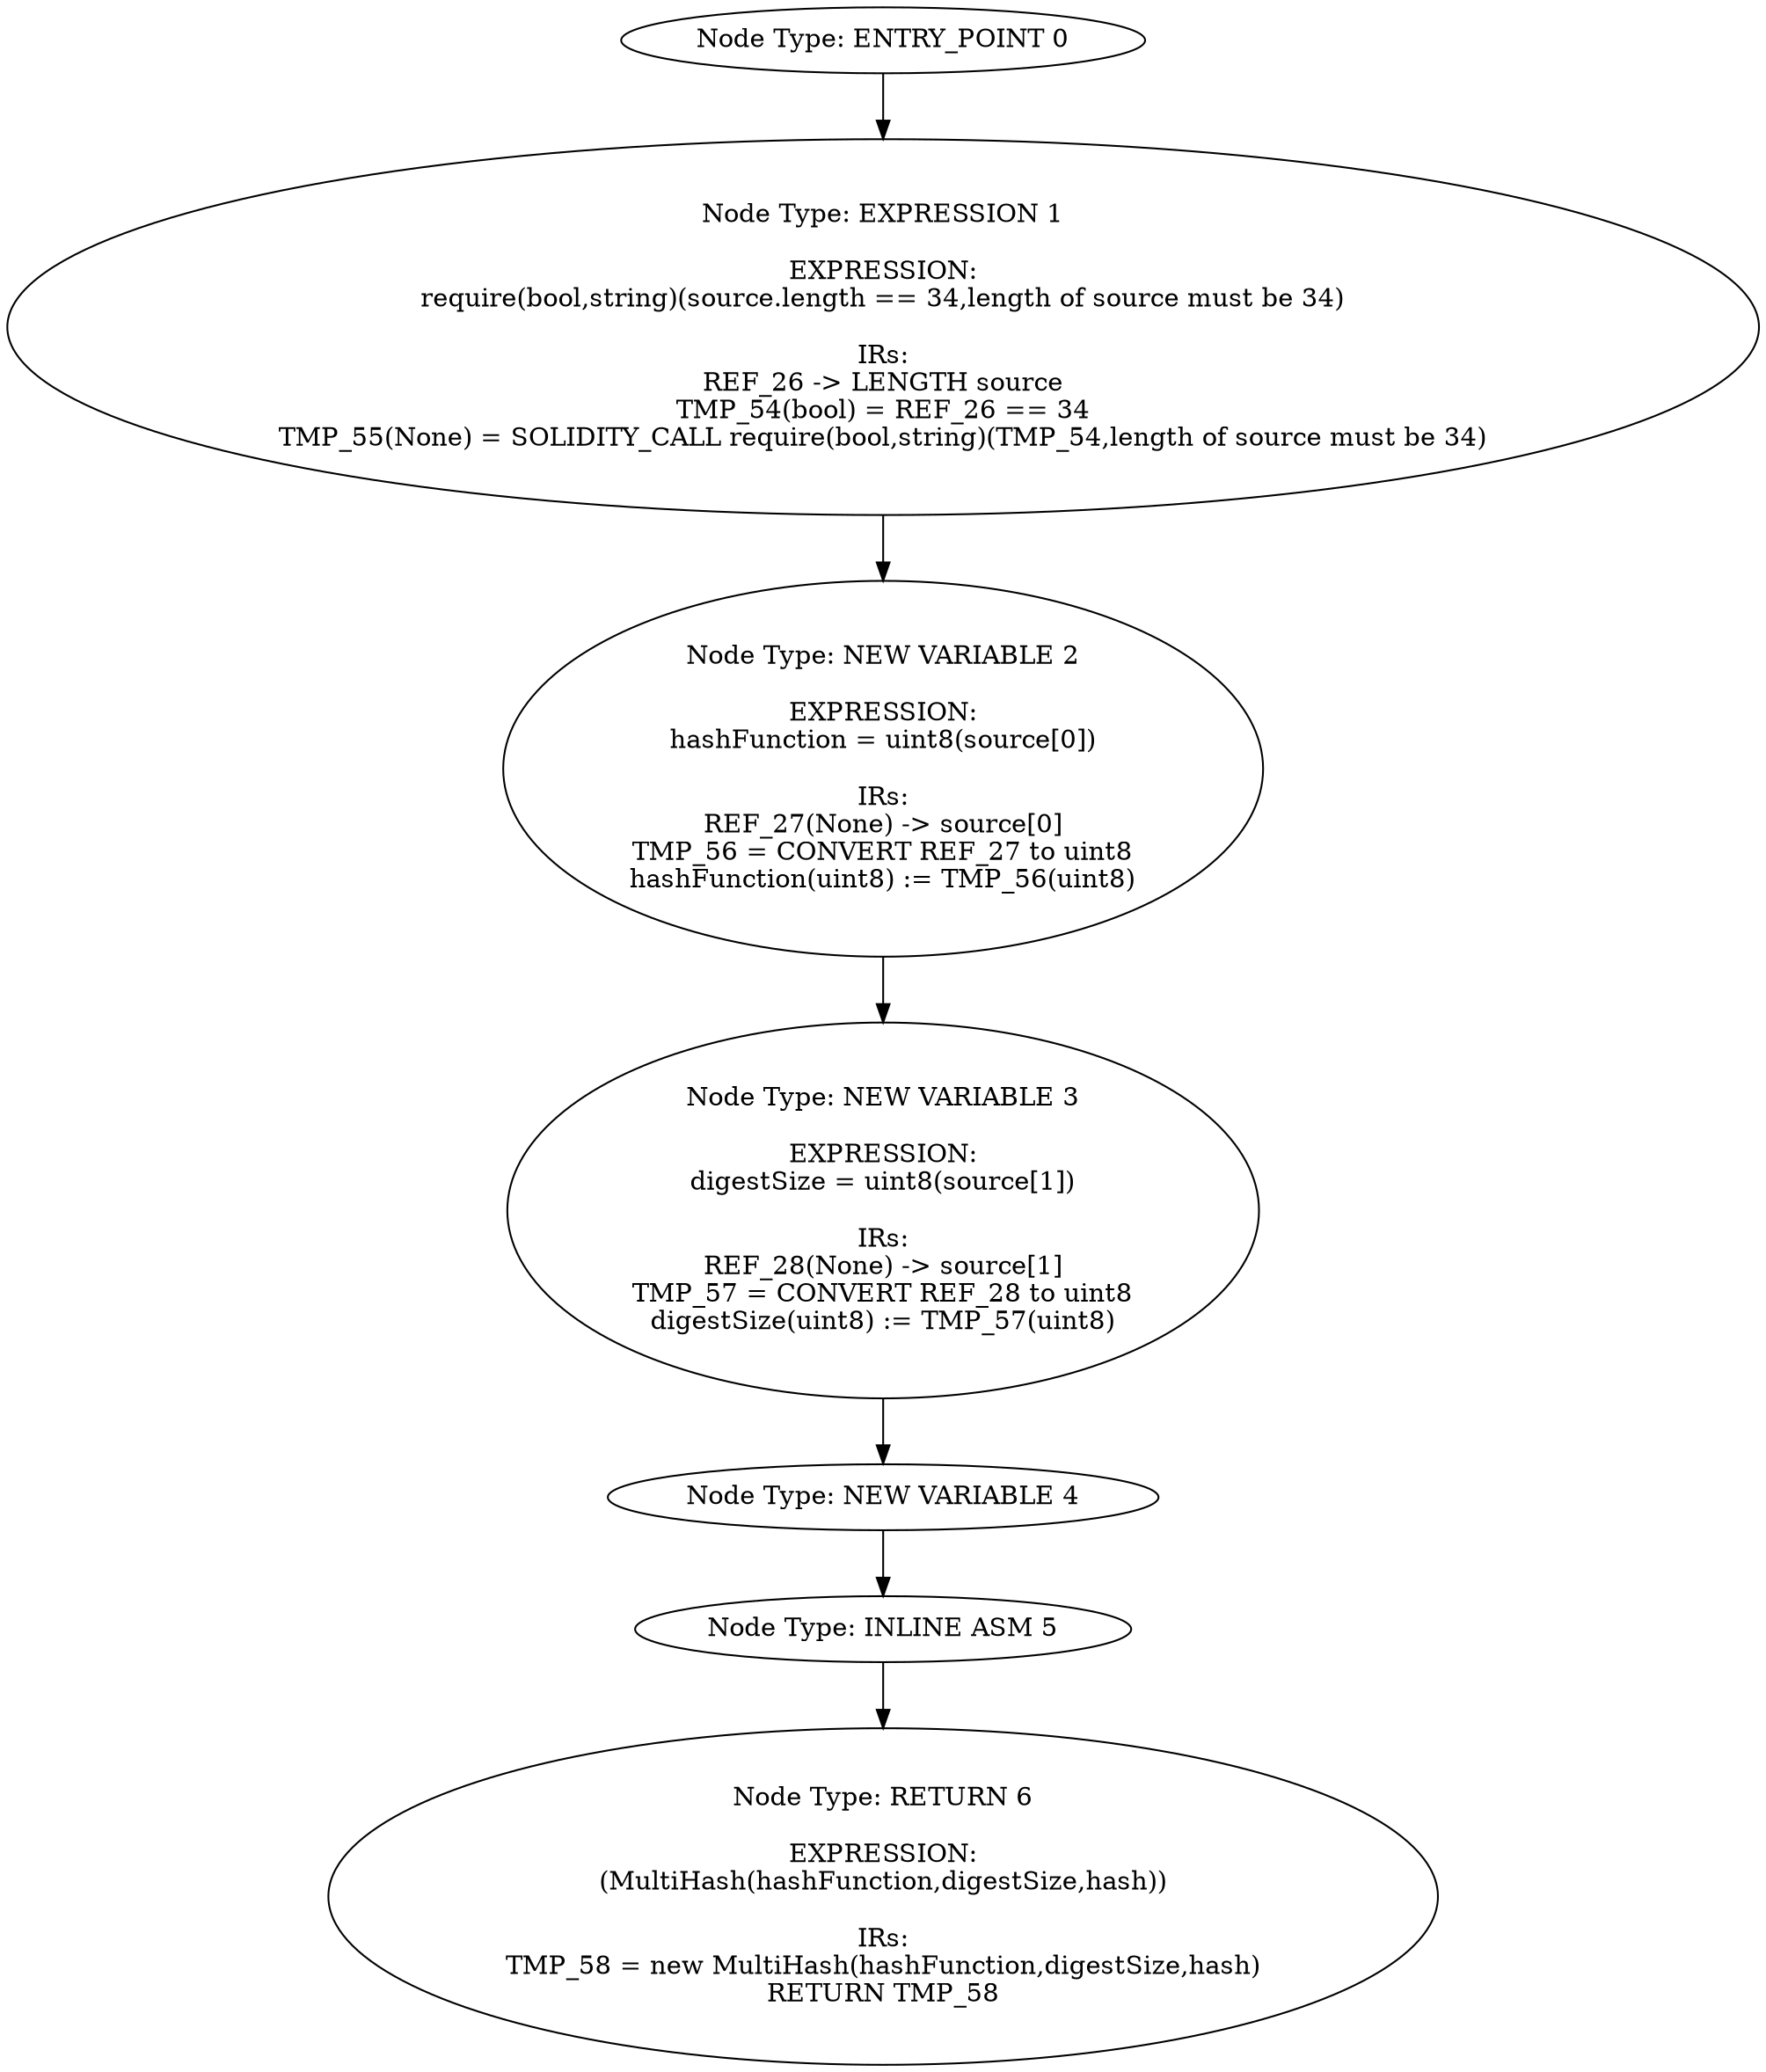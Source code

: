 digraph{
0[label="Node Type: ENTRY_POINT 0
"];
0->1;
1[label="Node Type: EXPRESSION 1

EXPRESSION:
require(bool,string)(source.length == 34,length of source must be 34)

IRs:
REF_26 -> LENGTH source
TMP_54(bool) = REF_26 == 34
TMP_55(None) = SOLIDITY_CALL require(bool,string)(TMP_54,length of source must be 34)"];
1->2;
2[label="Node Type: NEW VARIABLE 2

EXPRESSION:
hashFunction = uint8(source[0])

IRs:
REF_27(None) -> source[0]
TMP_56 = CONVERT REF_27 to uint8
hashFunction(uint8) := TMP_56(uint8)"];
2->3;
3[label="Node Type: NEW VARIABLE 3

EXPRESSION:
digestSize = uint8(source[1])

IRs:
REF_28(None) -> source[1]
TMP_57 = CONVERT REF_28 to uint8
digestSize(uint8) := TMP_57(uint8)"];
3->4;
4[label="Node Type: NEW VARIABLE 4
"];
4->5;
5[label="Node Type: INLINE ASM 5
"];
5->6;
6[label="Node Type: RETURN 6

EXPRESSION:
(MultiHash(hashFunction,digestSize,hash))

IRs:
TMP_58 = new MultiHash(hashFunction,digestSize,hash)
RETURN TMP_58"];
}
